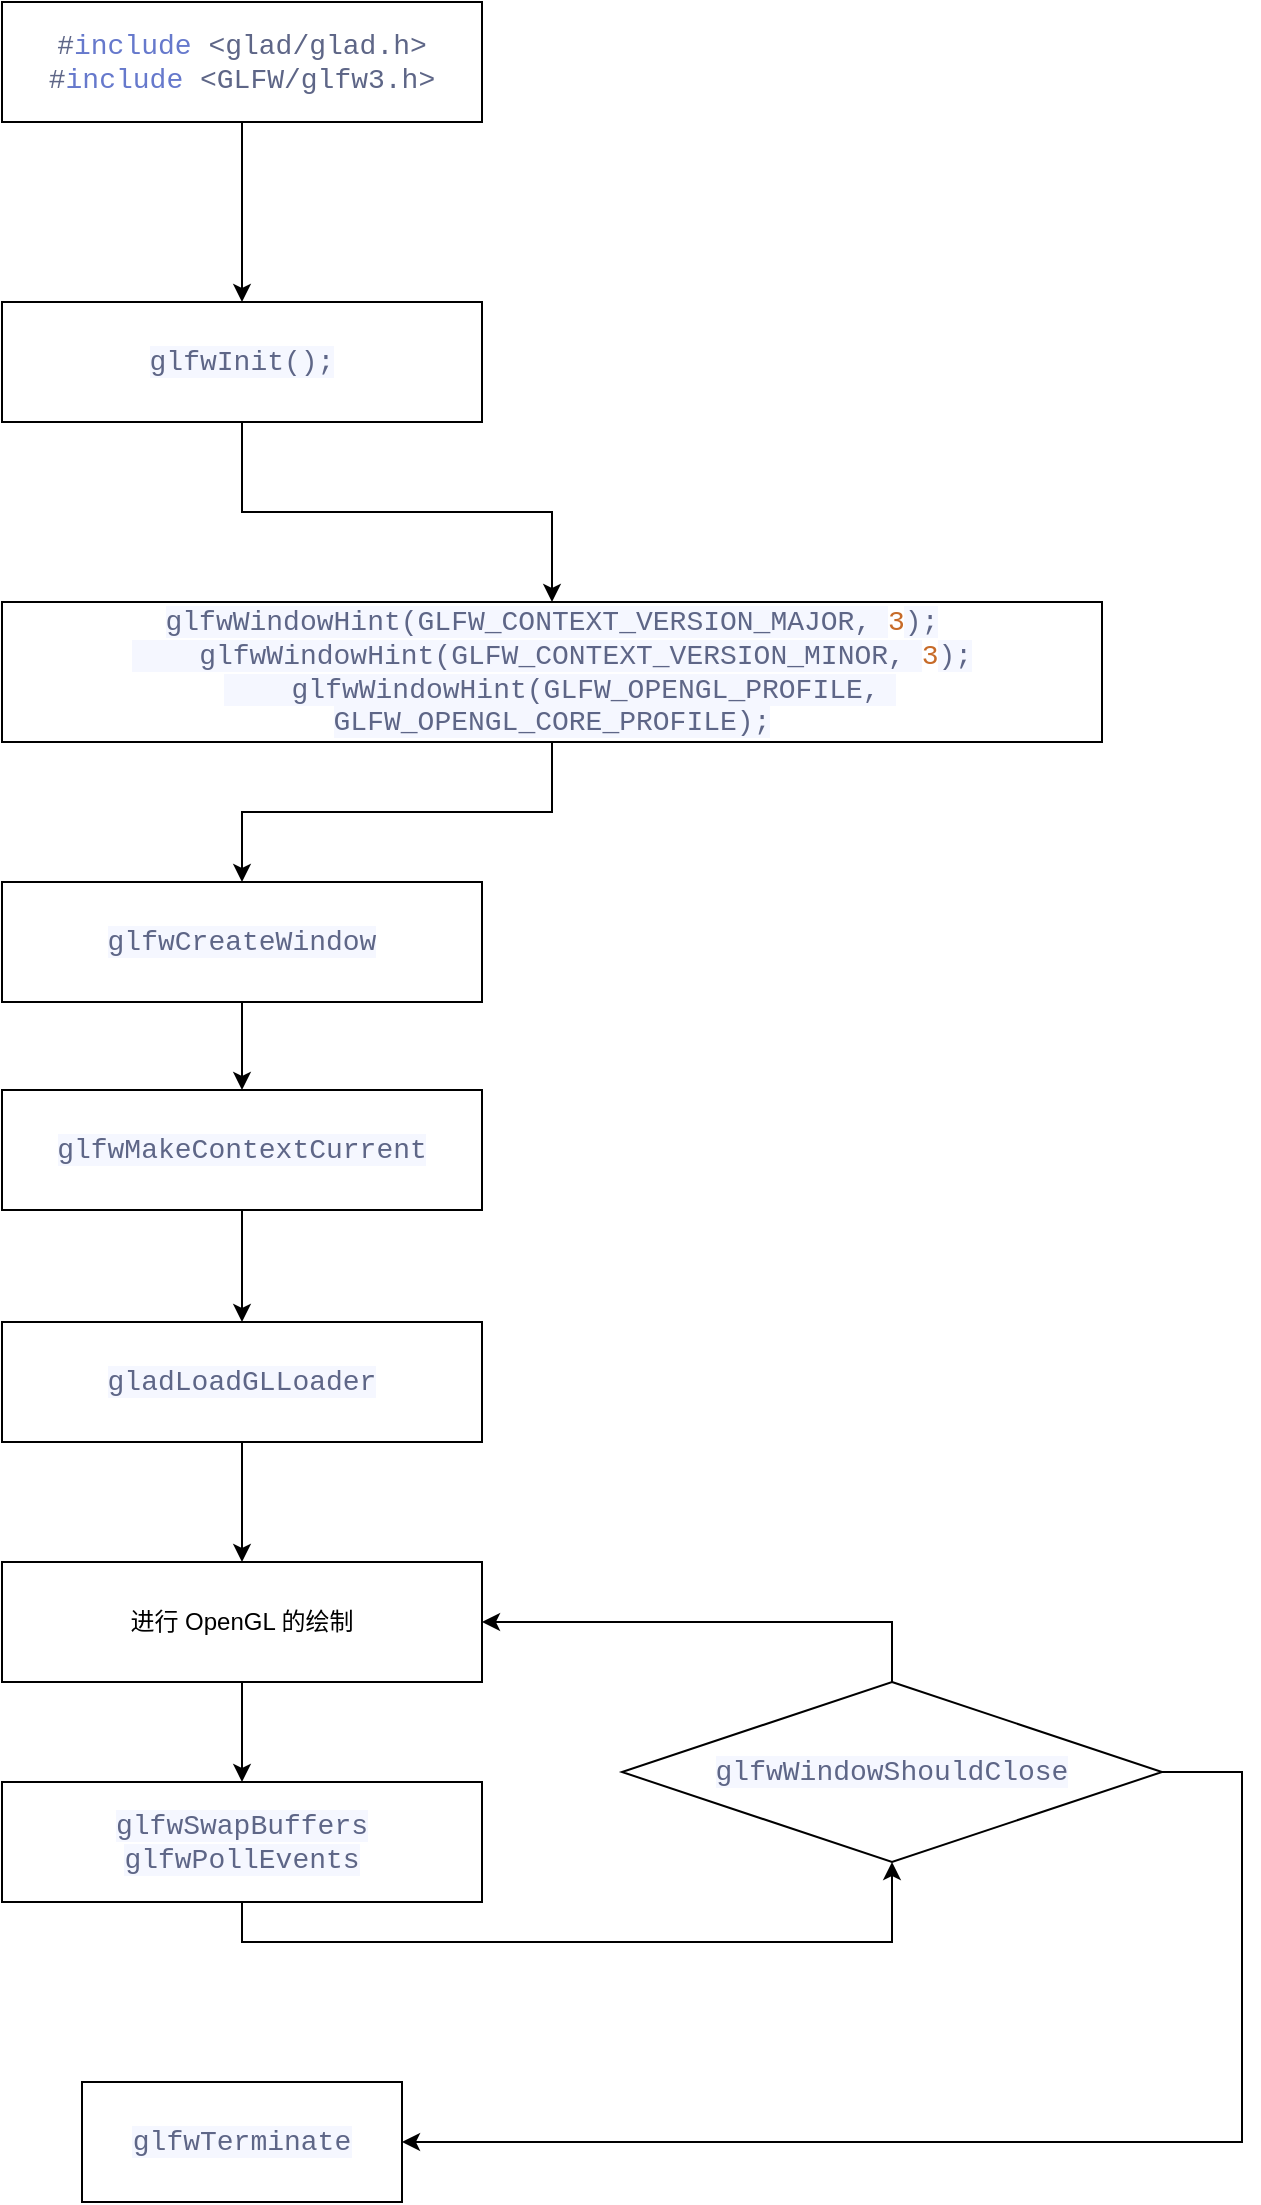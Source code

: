 <mxfile version="12.2.4" pages="1"><diagram id="zv7yHYzOPVTLqY8H-Vcl" name="Page-1"><mxGraphModel dx="779" dy="552" grid="1" gridSize="10" guides="1" tooltips="1" connect="1" arrows="1" fold="1" page="1" pageScale="1" pageWidth="827" pageHeight="1169" math="0" shadow="0"><root><mxCell id="0"/><mxCell id="1" parent="0"/><mxCell id="4" style="edgeStyle=orthogonalEdgeStyle;rounded=0;orthogonalLoop=1;jettySize=auto;html=1;exitX=0.5;exitY=1;exitDx=0;exitDy=0;" parent="1" source="2" target="3" edge="1"><mxGeometry relative="1" as="geometry"/></mxCell><mxCell id="2" value="&lt;span class=&quot;hljs-preprocessor&quot; style=&quot;box-sizing: border-box ; color: rgb(94 , 102 , 135) ; font-family: &amp;#34;consolas&amp;#34; , &amp;#34;menlo&amp;#34; , &amp;#34;monaco&amp;#34; , &amp;#34;lucida console&amp;#34; , &amp;#34;liberation mono&amp;#34; , &amp;#34;dejavu sans mono&amp;#34; , &amp;#34;bitstream vera sans mono&amp;#34; , &amp;#34;courier new&amp;#34; , monospace , serif ; font-size: 14px ; white-space: pre-wrap&quot;&gt;#&lt;span class=&quot;hljs-keyword&quot; style=&quot;box-sizing: border-box ; color: rgb(102 , 121 , 204)&quot;&gt;include&lt;/span&gt; &amp;lt;glad/glad.h&amp;gt;&lt;/span&gt;&lt;span style=&quot;color: rgb(94 , 102 , 135) ; font-family: &amp;#34;consolas&amp;#34; , &amp;#34;menlo&amp;#34; , &amp;#34;monaco&amp;#34; , &amp;#34;lucida console&amp;#34; , &amp;#34;liberation mono&amp;#34; , &amp;#34;dejavu sans mono&amp;#34; , &amp;#34;bitstream vera sans mono&amp;#34; , &amp;#34;courier new&amp;#34; , monospace , serif ; font-size: 14px ; white-space: pre-wrap ; background-color: rgb(245 , 247 , 255)&quot;&gt;&lt;br/&gt;&lt;/span&gt;&lt;span class=&quot;hljs-preprocessor&quot; style=&quot;box-sizing: border-box ; color: rgb(94 , 102 , 135) ; font-family: &amp;#34;consolas&amp;#34; , &amp;#34;menlo&amp;#34; , &amp;#34;monaco&amp;#34; , &amp;#34;lucida console&amp;#34; , &amp;#34;liberation mono&amp;#34; , &amp;#34;dejavu sans mono&amp;#34; , &amp;#34;bitstream vera sans mono&amp;#34; , &amp;#34;courier new&amp;#34; , monospace , serif ; font-size: 14px ; white-space: pre-wrap&quot;&gt;#&lt;span class=&quot;hljs-keyword&quot; style=&quot;box-sizing: border-box ; color: rgb(102 , 121 , 204)&quot;&gt;include&lt;/span&gt; &amp;lt;GLFW/glfw3.h&amp;gt;&lt;/span&gt;" style="rounded=0;whiteSpace=wrap;html=1;" parent="1" vertex="1"><mxGeometry x="40" y="40" width="240" height="60" as="geometry"/></mxCell><mxCell id="6" style="edgeStyle=orthogonalEdgeStyle;rounded=0;orthogonalLoop=1;jettySize=auto;html=1;exitX=0.5;exitY=1;exitDx=0;exitDy=0;" parent="1" source="3" target="5" edge="1"><mxGeometry relative="1" as="geometry"/></mxCell><mxCell id="3" value="&lt;span style=&quot;color: rgb(94 , 102 , 135) ; font-family: &amp;#34;consolas&amp;#34; , &amp;#34;menlo&amp;#34; , &amp;#34;monaco&amp;#34; , &amp;#34;lucida console&amp;#34; , &amp;#34;liberation mono&amp;#34; , &amp;#34;dejavu sans mono&amp;#34; , &amp;#34;bitstream vera sans mono&amp;#34; , &amp;#34;courier new&amp;#34; , monospace , serif ; font-size: 14px ; white-space: pre-wrap ; background-color: rgb(245 , 247 , 255)&quot;&gt;glfwInit();&lt;/span&gt;" style="rounded=0;whiteSpace=wrap;html=1;" parent="1" vertex="1"><mxGeometry x="40" y="190" width="240" height="60" as="geometry"/></mxCell><mxCell id="8" style="edgeStyle=orthogonalEdgeStyle;rounded=0;orthogonalLoop=1;jettySize=auto;html=1;exitX=0.5;exitY=1;exitDx=0;exitDy=0;entryX=0.5;entryY=0;entryDx=0;entryDy=0;" parent="1" source="5" target="7" edge="1"><mxGeometry relative="1" as="geometry"/></mxCell><mxCell id="5" value="&lt;span style=&quot;color: rgb(94 , 102 , 135) ; font-family: &amp;#34;consolas&amp;#34; , &amp;#34;menlo&amp;#34; , &amp;#34;monaco&amp;#34; , &amp;#34;lucida console&amp;#34; , &amp;#34;liberation mono&amp;#34; , &amp;#34;dejavu sans mono&amp;#34; , &amp;#34;bitstream vera sans mono&amp;#34; , &amp;#34;courier new&amp;#34; , monospace , serif ; font-size: 14px ; white-space: pre-wrap ; background-color: rgb(245 , 247 , 255)&quot;&gt;glfwWindowHint(GLFW_CONTEXT_VERSION_MAJOR, &lt;/span&gt;&lt;span class=&quot;hljs-number&quot; style=&quot;box-sizing: border-box ; color: rgb(199 , 107 , 41) ; font-family: &amp;#34;consolas&amp;#34; , &amp;#34;menlo&amp;#34; , &amp;#34;monaco&amp;#34; , &amp;#34;lucida console&amp;#34; , &amp;#34;liberation mono&amp;#34; , &amp;#34;dejavu sans mono&amp;#34; , &amp;#34;bitstream vera sans mono&amp;#34; , &amp;#34;courier new&amp;#34; , monospace , serif ; font-size: 14px ; white-space: pre-wrap&quot;&gt;3&lt;/span&gt;&lt;span style=&quot;color: rgb(94 , 102 , 135) ; font-family: &amp;#34;consolas&amp;#34; , &amp;#34;menlo&amp;#34; , &amp;#34;monaco&amp;#34; , &amp;#34;lucida console&amp;#34; , &amp;#34;liberation mono&amp;#34; , &amp;#34;dejavu sans mono&amp;#34; , &amp;#34;bitstream vera sans mono&amp;#34; , &amp;#34;courier new&amp;#34; , monospace , serif ; font-size: 14px ; white-space: pre-wrap ; background-color: rgb(245 , 247 , 255)&quot;&gt;);&lt;br/&gt;    glfwWindowHint(GLFW_CONTEXT_VERSION_MINOR, &lt;/span&gt;&lt;span class=&quot;hljs-number&quot; style=&quot;box-sizing: border-box ; color: rgb(199 , 107 , 41) ; font-family: &amp;#34;consolas&amp;#34; , &amp;#34;menlo&amp;#34; , &amp;#34;monaco&amp;#34; , &amp;#34;lucida console&amp;#34; , &amp;#34;liberation mono&amp;#34; , &amp;#34;dejavu sans mono&amp;#34; , &amp;#34;bitstream vera sans mono&amp;#34; , &amp;#34;courier new&amp;#34; , monospace , serif ; font-size: 14px ; white-space: pre-wrap&quot;&gt;3&lt;/span&gt;&lt;span style=&quot;color: rgb(94 , 102 , 135) ; font-family: &amp;#34;consolas&amp;#34; , &amp;#34;menlo&amp;#34; , &amp;#34;monaco&amp;#34; , &amp;#34;lucida console&amp;#34; , &amp;#34;liberation mono&amp;#34; , &amp;#34;dejavu sans mono&amp;#34; , &amp;#34;bitstream vera sans mono&amp;#34; , &amp;#34;courier new&amp;#34; , monospace , serif ; font-size: 14px ; white-space: pre-wrap ; background-color: rgb(245 , 247 , 255)&quot;&gt;);&lt;br/&gt;    glfwWindowHint(GLFW_OPENGL_PROFILE, GLFW_OPENGL_CORE_PROFILE);&lt;/span&gt;" style="rounded=0;whiteSpace=wrap;html=1;" parent="1" vertex="1"><mxGeometry x="40" y="340" width="550" height="70" as="geometry"/></mxCell><mxCell id="11" style="edgeStyle=orthogonalEdgeStyle;rounded=0;orthogonalLoop=1;jettySize=auto;html=1;exitX=0.5;exitY=1;exitDx=0;exitDy=0;entryX=0.5;entryY=0;entryDx=0;entryDy=0;" parent="1" source="7" target="9" edge="1"><mxGeometry relative="1" as="geometry"/></mxCell><mxCell id="7" value="&lt;span style=&quot;color: rgb(94 , 102 , 135) ; font-family: &amp;#34;consolas&amp;#34; , &amp;#34;menlo&amp;#34; , &amp;#34;monaco&amp;#34; , &amp;#34;lucida console&amp;#34; , &amp;#34;liberation mono&amp;#34; , &amp;#34;dejavu sans mono&amp;#34; , &amp;#34;bitstream vera sans mono&amp;#34; , &amp;#34;courier new&amp;#34; , monospace , serif ; font-size: 14px ; white-space: pre-wrap ; background-color: rgb(245 , 247 , 255)&quot;&gt;glfwCreateWindow&lt;/span&gt;" style="rounded=0;whiteSpace=wrap;html=1;" parent="1" vertex="1"><mxGeometry x="40" y="480" width="240" height="60" as="geometry"/></mxCell><mxCell id="12" style="edgeStyle=orthogonalEdgeStyle;rounded=0;orthogonalLoop=1;jettySize=auto;html=1;exitX=0.5;exitY=1;exitDx=0;exitDy=0;entryX=0.5;entryY=0;entryDx=0;entryDy=0;" parent="1" source="9" target="10" edge="1"><mxGeometry relative="1" as="geometry"/></mxCell><mxCell id="9" value="&lt;span style=&quot;color: rgb(94 , 102 , 135) ; font-family: &amp;#34;consolas&amp;#34; , &amp;#34;menlo&amp;#34; , &amp;#34;monaco&amp;#34; , &amp;#34;lucida console&amp;#34; , &amp;#34;liberation mono&amp;#34; , &amp;#34;dejavu sans mono&amp;#34; , &amp;#34;bitstream vera sans mono&amp;#34; , &amp;#34;courier new&amp;#34; , monospace , serif ; font-size: 14px ; white-space: pre-wrap ; background-color: rgb(245 , 247 , 255)&quot;&gt;glfwMakeContextCurrent&lt;/span&gt;" style="rounded=0;whiteSpace=wrap;html=1;" parent="1" vertex="1"><mxGeometry x="40" y="584" width="240" height="60" as="geometry"/></mxCell><mxCell id="16" style="edgeStyle=orthogonalEdgeStyle;rounded=0;orthogonalLoop=1;jettySize=auto;html=1;exitX=0.5;exitY=1;exitDx=0;exitDy=0;entryX=0.5;entryY=0;entryDx=0;entryDy=0;" parent="1" source="10" target="15" edge="1"><mxGeometry relative="1" as="geometry"/></mxCell><mxCell id="10" value="&lt;span style=&quot;color: rgb(94 , 102 , 135) ; font-family: &amp;#34;consolas&amp;#34; , &amp;#34;menlo&amp;#34; , &amp;#34;monaco&amp;#34; , &amp;#34;lucida console&amp;#34; , &amp;#34;liberation mono&amp;#34; , &amp;#34;dejavu sans mono&amp;#34; , &amp;#34;bitstream vera sans mono&amp;#34; , &amp;#34;courier new&amp;#34; , monospace , serif ; font-size: 14px ; white-space: pre-wrap ; background-color: rgb(245 , 247 , 255)&quot;&gt;gladLoadGLLoader&lt;/span&gt;" style="rounded=0;whiteSpace=wrap;html=1;" parent="1" vertex="1"><mxGeometry x="40" y="700" width="240" height="60" as="geometry"/></mxCell><mxCell id="19" style="edgeStyle=orthogonalEdgeStyle;rounded=0;orthogonalLoop=1;jettySize=auto;html=1;exitX=0.5;exitY=1;exitDx=0;exitDy=0;entryX=0.5;entryY=1;entryDx=0;entryDy=0;" parent="1" source="13" target="18" edge="1"><mxGeometry relative="1" as="geometry"/></mxCell><mxCell id="13" value="&lt;span style=&quot;color: rgb(94 , 102 , 135) ; font-family: &amp;#34;consolas&amp;#34; , &amp;#34;menlo&amp;#34; , &amp;#34;monaco&amp;#34; , &amp;#34;lucida console&amp;#34; , &amp;#34;liberation mono&amp;#34; , &amp;#34;dejavu sans mono&amp;#34; , &amp;#34;bitstream vera sans mono&amp;#34; , &amp;#34;courier new&amp;#34; , monospace , serif ; font-size: 14px ; white-space: pre-wrap ; background-color: rgb(245 , 247 , 255)&quot;&gt;glfwSwapBuffers&lt;br/&gt;&lt;/span&gt;&lt;span style=&quot;color: rgb(94 , 102 , 135) ; font-family: &amp;#34;consolas&amp;#34; , &amp;#34;menlo&amp;#34; , &amp;#34;monaco&amp;#34; , &amp;#34;lucida console&amp;#34; , &amp;#34;liberation mono&amp;#34; , &amp;#34;dejavu sans mono&amp;#34; , &amp;#34;bitstream vera sans mono&amp;#34; , &amp;#34;courier new&amp;#34; , monospace , serif ; font-size: 14px ; white-space: pre-wrap ; background-color: rgb(245 , 247 , 255)&quot;&gt;glfwPollEvents&lt;/span&gt;&lt;span style=&quot;color: rgb(94 , 102 , 135) ; font-family: &amp;#34;consolas&amp;#34; , &amp;#34;menlo&amp;#34; , &amp;#34;monaco&amp;#34; , &amp;#34;lucida console&amp;#34; , &amp;#34;liberation mono&amp;#34; , &amp;#34;dejavu sans mono&amp;#34; , &amp;#34;bitstream vera sans mono&amp;#34; , &amp;#34;courier new&amp;#34; , monospace , serif ; font-size: 14px ; white-space: pre-wrap ; background-color: rgb(245 , 247 , 255)&quot;&gt;&lt;br/&gt;&lt;/span&gt;" style="rounded=0;whiteSpace=wrap;html=1;" parent="1" vertex="1"><mxGeometry x="40" y="930" width="240" height="60" as="geometry"/></mxCell><mxCell id="17" style="edgeStyle=orthogonalEdgeStyle;rounded=0;orthogonalLoop=1;jettySize=auto;html=1;exitX=0.5;exitY=1;exitDx=0;exitDy=0;" parent="1" source="15" target="13" edge="1"><mxGeometry relative="1" as="geometry"/></mxCell><mxCell id="15" value="进行 OpenGL 的绘制" style="rounded=0;whiteSpace=wrap;html=1;" parent="1" vertex="1"><mxGeometry x="40" y="820" width="240" height="60" as="geometry"/></mxCell><mxCell id="20" style="edgeStyle=orthogonalEdgeStyle;rounded=0;orthogonalLoop=1;jettySize=auto;html=1;exitX=0.5;exitY=0;exitDx=0;exitDy=0;entryX=1;entryY=0.5;entryDx=0;entryDy=0;" parent="1" source="18" target="15" edge="1"><mxGeometry relative="1" as="geometry"/></mxCell><mxCell id="22" style="edgeStyle=orthogonalEdgeStyle;rounded=0;orthogonalLoop=1;jettySize=auto;html=1;entryX=1;entryY=0.5;entryDx=0;entryDy=0;" parent="1" source="18" target="21" edge="1"><mxGeometry relative="1" as="geometry"><Array as="points"><mxPoint x="660" y="925"/><mxPoint x="660" y="1110"/></Array></mxGeometry></mxCell><mxCell id="18" value="&lt;span style=&quot;color: rgb(94 , 102 , 135) ; font-family: &amp;#34;consolas&amp;#34; , &amp;#34;menlo&amp;#34; , &amp;#34;monaco&amp;#34; , &amp;#34;lucida console&amp;#34; , &amp;#34;liberation mono&amp;#34; , &amp;#34;dejavu sans mono&amp;#34; , &amp;#34;bitstream vera sans mono&amp;#34; , &amp;#34;courier new&amp;#34; , monospace , serif ; font-size: 14px ; white-space: pre-wrap ; background-color: rgb(245 , 247 , 255)&quot;&gt;glfwWindowShouldClose&lt;/span&gt;" style="rhombus;whiteSpace=wrap;html=1;" parent="1" vertex="1"><mxGeometry x="350" y="880" width="270" height="90" as="geometry"/></mxCell><mxCell id="21" value="&lt;span style=&quot;color: rgb(94 , 102 , 135) ; font-family: &amp;#34;consolas&amp;#34; , &amp;#34;menlo&amp;#34; , &amp;#34;monaco&amp;#34; , &amp;#34;lucida console&amp;#34; , &amp;#34;liberation mono&amp;#34; , &amp;#34;dejavu sans mono&amp;#34; , &amp;#34;bitstream vera sans mono&amp;#34; , &amp;#34;courier new&amp;#34; , monospace , serif ; font-size: 14px ; white-space: pre-wrap ; background-color: rgb(245 , 247 , 255)&quot;&gt;glfwTerminate&lt;/span&gt;" style="rounded=0;whiteSpace=wrap;html=1;" parent="1" vertex="1"><mxGeometry x="80" y="1080" width="160" height="60" as="geometry"/></mxCell></root></mxGraphModel></diagram></mxfile>